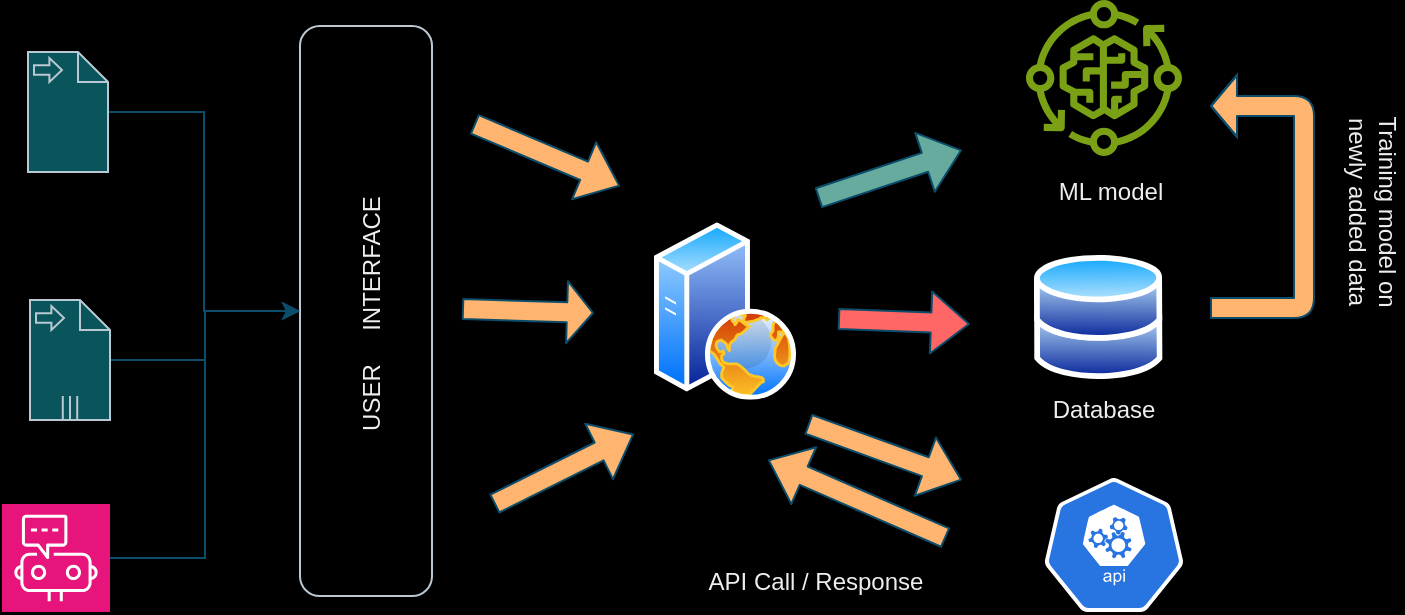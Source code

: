 <mxfile version="21.7.5" type="github">
  <diagram id="R2lEEEUBdFMjLlhIrx00" name="Page-1">
    <mxGraphModel dx="1450" dy="889" grid="0" gridSize="10" guides="1" tooltips="1" connect="1" arrows="1" fold="1" page="0" pageScale="1" pageWidth="850" pageHeight="1100" background="#000000" math="0" shadow="0" extFonts="Permanent Marker^https://fonts.googleapis.com/css?family=Permanent+Marker">
      <root>
        <mxCell id="0" />
        <mxCell id="1" parent="0" />
        <mxCell id="VVHe85yRqkpbYpFj-K9v-1" value="" style="image;aspect=fixed;perimeter=ellipsePerimeter;html=1;align=center;shadow=0;dashed=0;spacingTop=3;image=img/lib/active_directory/databases.svg;rounded=1;labelBackgroundColor=none;fillColor=#09555B;strokeColor=#BAC8D3;fontColor=#EEEEEE;" vertex="1" parent="1">
          <mxGeometry x="497" y="122" width="64.29" height="63" as="geometry" />
        </mxCell>
        <mxCell id="VVHe85yRqkpbYpFj-K9v-11" value="" style="edgeStyle=orthogonalEdgeStyle;rounded=0;orthogonalLoop=1;jettySize=auto;html=1;strokeColor=#0B4D6A;" edge="1" parent="1" source="VVHe85yRqkpbYpFj-K9v-2" target="VVHe85yRqkpbYpFj-K9v-6">
          <mxGeometry relative="1" as="geometry" />
        </mxCell>
        <mxCell id="VVHe85yRqkpbYpFj-K9v-2" value="" style="shape=mxgraph.bpmn.data;labelPosition=center;verticalLabelPosition=bottom;align=center;verticalAlign=top;size=15;html=1;bpmnTransferType=input;rounded=1;labelBackgroundColor=none;fillColor=#09555B;strokeColor=#BAC8D3;fontColor=#EEEEEE;" vertex="1" parent="1">
          <mxGeometry x="-6" y="21" width="40" height="60" as="geometry" />
        </mxCell>
        <mxCell id="VVHe85yRqkpbYpFj-K9v-10" value="" style="edgeStyle=orthogonalEdgeStyle;rounded=0;orthogonalLoop=1;jettySize=auto;html=1;strokeColor=#0B4D6A;" edge="1" parent="1" source="VVHe85yRqkpbYpFj-K9v-4" target="VVHe85yRqkpbYpFj-K9v-6">
          <mxGeometry relative="1" as="geometry" />
        </mxCell>
        <mxCell id="VVHe85yRqkpbYpFj-K9v-4" value="" style="shape=mxgraph.bpmn.data;labelPosition=center;verticalLabelPosition=bottom;align=center;verticalAlign=top;size=15;html=1;bpmnTransferType=input;isCollection=1;rounded=1;labelBackgroundColor=none;fillColor=#09555B;strokeColor=#BAC8D3;fontColor=#EEEEEE;" vertex="1" parent="1">
          <mxGeometry x="-5" y="145" width="40" height="60" as="geometry" />
        </mxCell>
        <mxCell id="VVHe85yRqkpbYpFj-K9v-5" value="" style="image;aspect=fixed;perimeter=ellipsePerimeter;html=1;align=center;shadow=0;dashed=0;spacingTop=3;image=img/lib/active_directory/web_server.svg;rounded=1;labelBackgroundColor=none;fillColor=#09555B;strokeColor=#BAC8D3;fontColor=#EEEEEE;" vertex="1" parent="1">
          <mxGeometry x="307" y="106.13" width="71" height="88.75" as="geometry" />
        </mxCell>
        <mxCell id="VVHe85yRqkpbYpFj-K9v-6" value="" style="rounded=1;whiteSpace=wrap;html=1;strokeColor=#BAC8D3;fillColor=none;labelBackgroundColor=none;fontColor=#EEEEEE;" vertex="1" parent="1">
          <mxGeometry x="130" y="8" width="66" height="285" as="geometry" />
        </mxCell>
        <mxCell id="VVHe85yRqkpbYpFj-K9v-7" value="" style="shape=flexArrow;endArrow=classic;html=1;rounded=1;strokeColor=#0B4D6A;fillColor=#FFB570;endSize=4;startSize=1;" edge="1" parent="1">
          <mxGeometry width="50" height="50" relative="1" as="geometry">
            <mxPoint x="211" y="149.5" as="sourcePoint" />
            <mxPoint x="277" y="151.5" as="targetPoint" />
          </mxGeometry>
        </mxCell>
        <mxCell id="VVHe85yRqkpbYpFj-K9v-9" value="" style="edgeStyle=orthogonalEdgeStyle;rounded=0;orthogonalLoop=1;jettySize=auto;html=1;strokeColor=#0B4D6A;" edge="1" parent="1" source="VVHe85yRqkpbYpFj-K9v-8" target="VVHe85yRqkpbYpFj-K9v-6">
          <mxGeometry relative="1" as="geometry" />
        </mxCell>
        <mxCell id="VVHe85yRqkpbYpFj-K9v-8" value="" style="sketch=0;points=[[0,0,0],[0.25,0,0],[0.5,0,0],[0.75,0,0],[1,0,0],[0,1,0],[0.25,1,0],[0.5,1,0],[0.75,1,0],[1,1,0],[0,0.25,0],[0,0.5,0],[0,0.75,0],[1,0.25,0],[1,0.5,0],[1,0.75,0]];points=[[0,0,0],[0.25,0,0],[0.5,0,0],[0.75,0,0],[1,0,0],[0,1,0],[0.25,1,0],[0.5,1,0],[0.75,1,0],[1,1,0],[0,0.25,0],[0,0.5,0],[0,0.75,0],[1,0.25,0],[1,0.5,0],[1,0.75,0]];outlineConnect=0;fontColor=#232F3E;fillColor=#E7157B;strokeColor=#ffffff;dashed=0;verticalLabelPosition=bottom;verticalAlign=top;align=center;html=1;fontSize=12;fontStyle=0;aspect=fixed;shape=mxgraph.aws4.resourceIcon;resIcon=mxgraph.aws4.chatbot;" vertex="1" parent="1">
          <mxGeometry x="-19" y="247" width="54" height="54" as="geometry" />
        </mxCell>
        <mxCell id="VVHe85yRqkpbYpFj-K9v-13" value="" style="shape=flexArrow;endArrow=classic;html=1;rounded=1;strokeColor=#0B4D6A;fillColor=#FFB570;" edge="1" parent="1">
          <mxGeometry width="50" height="50" relative="1" as="geometry">
            <mxPoint x="217" y="57" as="sourcePoint" />
            <mxPoint x="290" y="88" as="targetPoint" />
          </mxGeometry>
        </mxCell>
        <mxCell id="VVHe85yRqkpbYpFj-K9v-14" value="" style="shape=flexArrow;endArrow=classic;html=1;rounded=1;strokeColor=#0B4D6A;fillColor=#FFB570;" edge="1" parent="1">
          <mxGeometry width="50" height="50" relative="1" as="geometry">
            <mxPoint x="227" y="247" as="sourcePoint" />
            <mxPoint x="297" y="212" as="targetPoint" />
          </mxGeometry>
        </mxCell>
        <mxCell id="VVHe85yRqkpbYpFj-K9v-15" value="" style="shape=flexArrow;endArrow=classic;html=1;rounded=1;strokeColor=#0B4D6A;fillColor=#FF6666;" edge="1" parent="1">
          <mxGeometry width="50" height="50" relative="1" as="geometry">
            <mxPoint x="399" y="154.5" as="sourcePoint" />
            <mxPoint x="465" y="157" as="targetPoint" />
          </mxGeometry>
        </mxCell>
        <mxCell id="VVHe85yRqkpbYpFj-K9v-16" value="" style="shape=flexArrow;endArrow=classic;html=1;rounded=1;strokeColor=#0B4D6A;fillColor=#67AB9F;" edge="1" parent="1">
          <mxGeometry width="50" height="50" relative="1" as="geometry">
            <mxPoint x="389" y="94" as="sourcePoint" />
            <mxPoint x="461" y="70" as="targetPoint" />
          </mxGeometry>
        </mxCell>
        <mxCell id="VVHe85yRqkpbYpFj-K9v-17" value="" style="shape=flexArrow;endArrow=classic;html=1;rounded=1;strokeColor=#0B4D6A;fillColor=#FFB570;" edge="1" parent="1">
          <mxGeometry width="50" height="50" relative="1" as="geometry">
            <mxPoint x="384" y="207" as="sourcePoint" />
            <mxPoint x="461" y="235" as="targetPoint" />
          </mxGeometry>
        </mxCell>
        <mxCell id="VVHe85yRqkpbYpFj-K9v-18" value="" style="sketch=0;html=1;dashed=0;whitespace=wrap;fillColor=#2875E2;strokeColor=#ffffff;points=[[0.005,0.63,0],[0.1,0.2,0],[0.9,0.2,0],[0.5,0,0],[0.995,0.63,0],[0.72,0.99,0],[0.5,1,0],[0.28,0.99,0]];verticalLabelPosition=bottom;align=center;verticalAlign=top;shape=mxgraph.kubernetes.icon;prIcon=api;fontColor=#EEEEEE;" vertex="1" parent="1">
          <mxGeometry x="497" y="234" width="80" height="67" as="geometry" />
        </mxCell>
        <mxCell id="VVHe85yRqkpbYpFj-K9v-21" value="" style="shape=flexArrow;endArrow=classic;html=1;rounded=1;strokeColor=#0B4D6A;fillColor=#FFB570;" edge="1" parent="1">
          <mxGeometry width="50" height="50" relative="1" as="geometry">
            <mxPoint x="453" y="264" as="sourcePoint" />
            <mxPoint x="364" y="225" as="targetPoint" />
          </mxGeometry>
        </mxCell>
        <mxCell id="VVHe85yRqkpbYpFj-K9v-22" value="API Call / Response" style="text;strokeColor=none;align=center;fillColor=none;html=1;verticalAlign=middle;whiteSpace=wrap;rounded=0;fontColor=#EEEEEE;" vertex="1" parent="1">
          <mxGeometry x="323" y="271" width="130" height="30" as="geometry" />
        </mxCell>
        <mxCell id="VVHe85yRqkpbYpFj-K9v-23" value="Database" style="text;strokeColor=none;align=center;fillColor=none;html=1;verticalAlign=middle;whiteSpace=wrap;rounded=0;fontColor=#EEEEEE;" vertex="1" parent="1">
          <mxGeometry x="467" y="185" width="130" height="30" as="geometry" />
        </mxCell>
        <mxCell id="VVHe85yRqkpbYpFj-K9v-24" value="USER&amp;nbsp; &amp;nbsp; &amp;nbsp;INTERFACE" style="text;strokeColor=none;align=center;fillColor=none;html=1;verticalAlign=middle;whiteSpace=wrap;rounded=0;fontColor=#EEEEEE;rotation=-90;" vertex="1" parent="1">
          <mxGeometry x="55.75" y="137.25" width="220.5" height="30" as="geometry" />
        </mxCell>
        <mxCell id="VVHe85yRqkpbYpFj-K9v-26" value="" style="sketch=0;outlineConnect=0;fontColor=#232F3E;gradientColor=none;fillColor=#7AA116;strokeColor=none;dashed=0;verticalLabelPosition=bottom;verticalAlign=top;align=center;html=1;fontSize=12;fontStyle=0;aspect=fixed;pointerEvents=1;shape=mxgraph.aws4.iot_greengrass_component_machine_learning;" vertex="1" parent="1">
          <mxGeometry x="493" y="-5" width="78" height="78" as="geometry" />
        </mxCell>
        <mxCell id="VVHe85yRqkpbYpFj-K9v-27" value="ML model" style="text;strokeColor=none;align=center;fillColor=none;html=1;verticalAlign=middle;whiteSpace=wrap;rounded=0;fontColor=#EEEEEE;" vertex="1" parent="1">
          <mxGeometry x="494" y="76.13" width="83" height="30" as="geometry" />
        </mxCell>
        <mxCell id="VVHe85yRqkpbYpFj-K9v-29" value="" style="shape=flexArrow;endArrow=classic;html=1;rounded=1;strokeColor=#0B4D6A;fillColor=#FFB570;endSize=4;startSize=1;" edge="1" parent="1">
          <mxGeometry width="50" height="50" relative="1" as="geometry">
            <mxPoint x="585" y="149" as="sourcePoint" />
            <mxPoint x="585" y="48" as="targetPoint" />
            <Array as="points">
              <mxPoint x="632" y="149" />
              <mxPoint x="632" y="48" />
            </Array>
          </mxGeometry>
        </mxCell>
        <mxCell id="VVHe85yRqkpbYpFj-K9v-30" value="Training model on &lt;br&gt;newly added data" style="text;strokeColor=none;align=center;fillColor=none;html=1;verticalAlign=middle;whiteSpace=wrap;rounded=0;fontColor=#EEEEEE;rotation=90;" vertex="1" parent="1">
          <mxGeometry x="584" y="86" width="165" height="30" as="geometry" />
        </mxCell>
      </root>
    </mxGraphModel>
  </diagram>
</mxfile>

